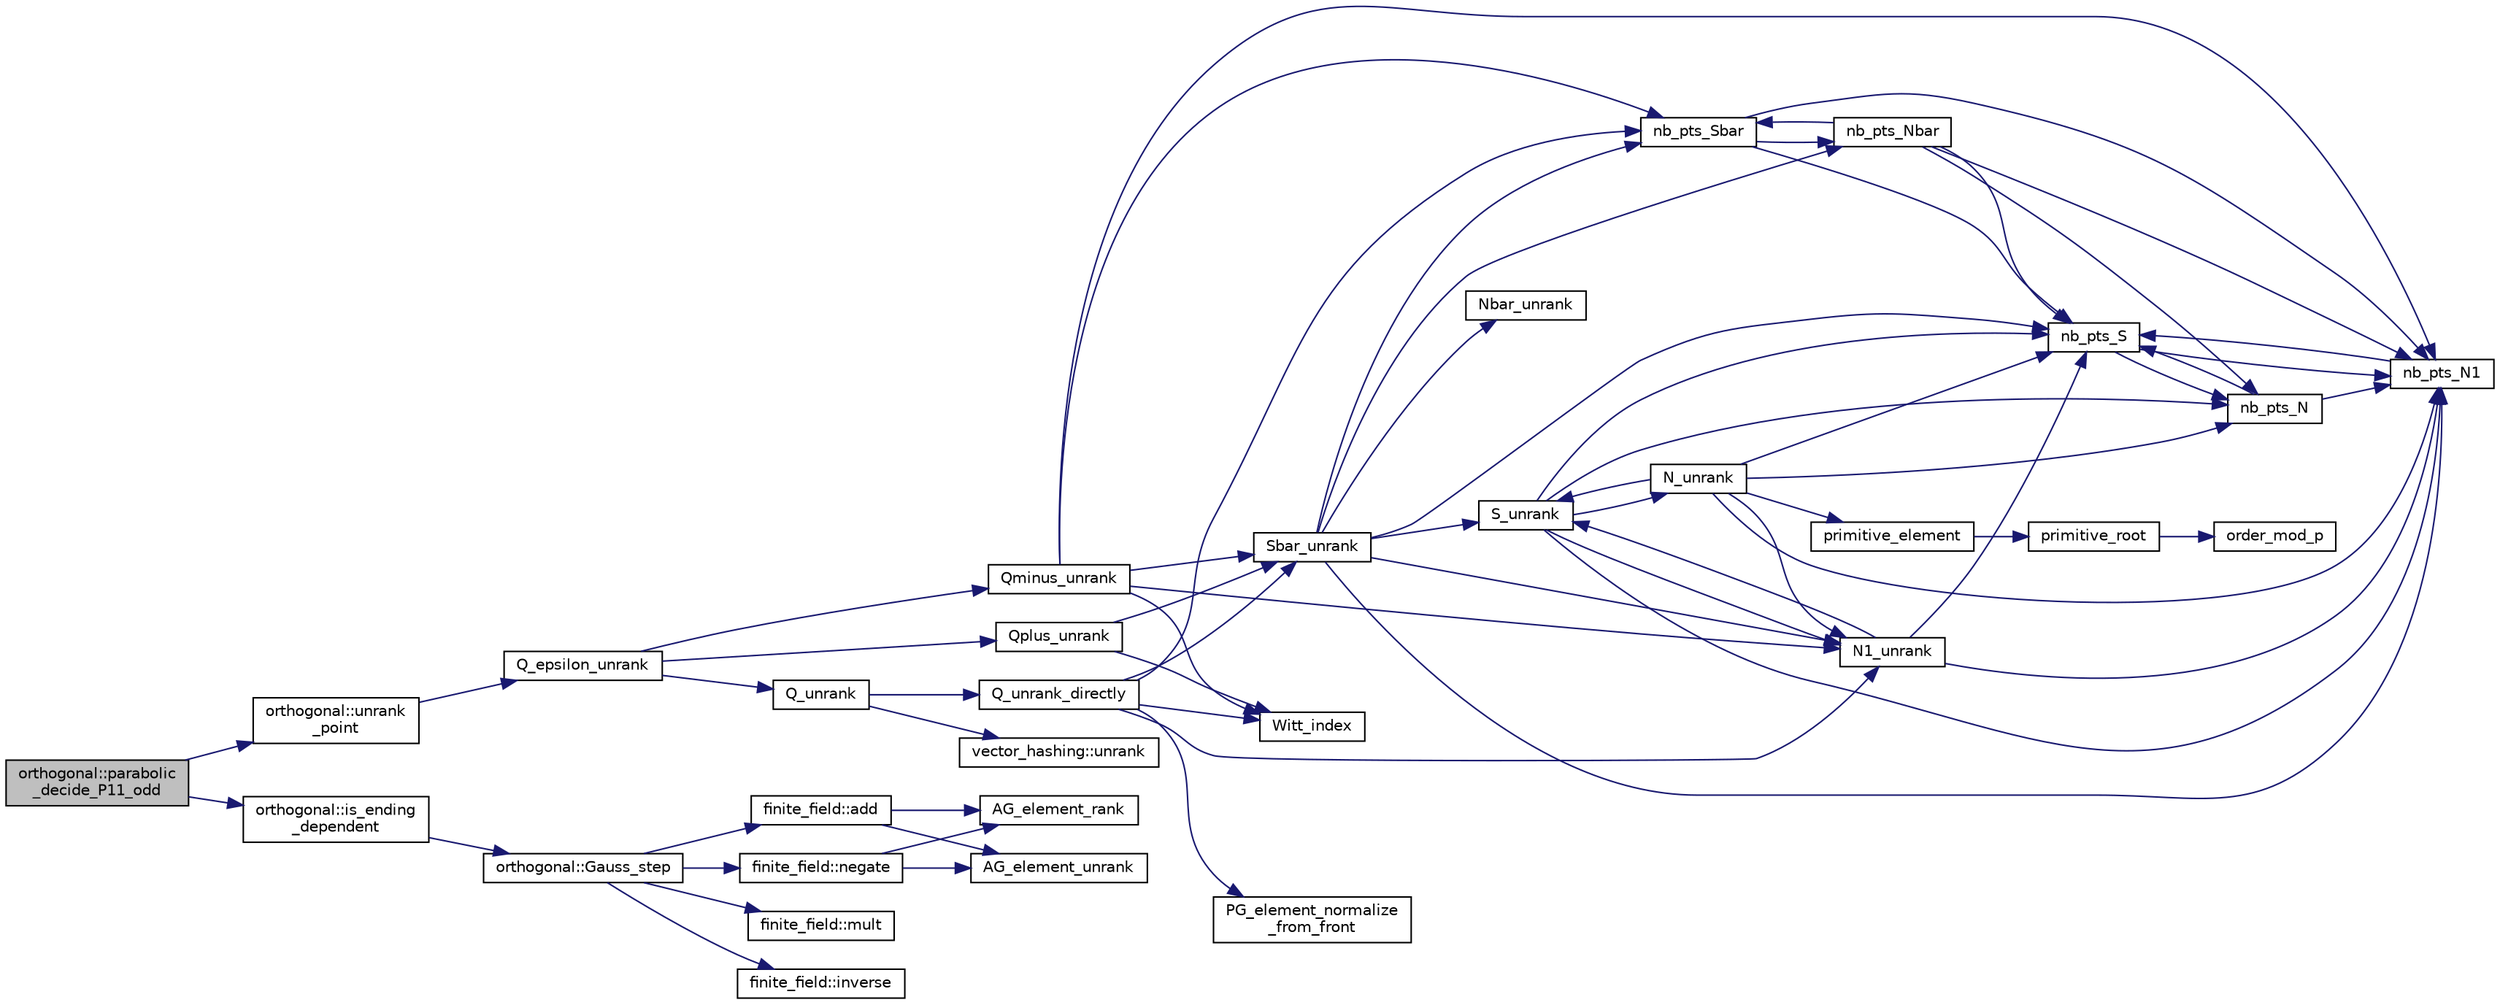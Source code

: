 digraph "orthogonal::parabolic_decide_P11_odd"
{
  edge [fontname="Helvetica",fontsize="10",labelfontname="Helvetica",labelfontsize="10"];
  node [fontname="Helvetica",fontsize="10",shape=record];
  rankdir="LR";
  Node14900 [label="orthogonal::parabolic\l_decide_P11_odd",height=0.2,width=0.4,color="black", fillcolor="grey75", style="filled", fontcolor="black"];
  Node14900 -> Node14901 [color="midnightblue",fontsize="10",style="solid",fontname="Helvetica"];
  Node14901 [label="orthogonal::unrank\l_point",height=0.2,width=0.4,color="black", fillcolor="white", style="filled",URL="$d7/daa/classorthogonal.html#ab655117100f7c66c19817b84ac5ac0a0"];
  Node14901 -> Node14902 [color="midnightblue",fontsize="10",style="solid",fontname="Helvetica"];
  Node14902 [label="Q_epsilon_unrank",height=0.2,width=0.4,color="black", fillcolor="white", style="filled",URL="$d4/d67/geometry_8h.html#af162c4d30d4a6528299e37551c353e7b"];
  Node14902 -> Node14903 [color="midnightblue",fontsize="10",style="solid",fontname="Helvetica"];
  Node14903 [label="Q_unrank",height=0.2,width=0.4,color="black", fillcolor="white", style="filled",URL="$db/da0/lib_2foundations_2geometry_2orthogonal__points_8_c.html#a6d02923d5b54ef796934e753e6f5b65b"];
  Node14903 -> Node14904 [color="midnightblue",fontsize="10",style="solid",fontname="Helvetica"];
  Node14904 [label="vector_hashing::unrank",height=0.2,width=0.4,color="black", fillcolor="white", style="filled",URL="$d8/daa/classvector__hashing.html#abbebd3a96a6d27a34b9b49af99e2ed3d"];
  Node14903 -> Node14905 [color="midnightblue",fontsize="10",style="solid",fontname="Helvetica"];
  Node14905 [label="Q_unrank_directly",height=0.2,width=0.4,color="black", fillcolor="white", style="filled",URL="$db/da0/lib_2foundations_2geometry_2orthogonal__points_8_c.html#a105e7e72249e78fcf0785c69099d90ce"];
  Node14905 -> Node14906 [color="midnightblue",fontsize="10",style="solid",fontname="Helvetica"];
  Node14906 [label="Witt_index",height=0.2,width=0.4,color="black", fillcolor="white", style="filled",URL="$db/da0/lib_2foundations_2geometry_2orthogonal__points_8_c.html#ab3483ecb9859a6758f82b5327da50534"];
  Node14905 -> Node14907 [color="midnightblue",fontsize="10",style="solid",fontname="Helvetica"];
  Node14907 [label="nb_pts_Sbar",height=0.2,width=0.4,color="black", fillcolor="white", style="filled",URL="$db/da0/lib_2foundations_2geometry_2orthogonal__points_8_c.html#a986dda26505c9934c771578b084f67cc"];
  Node14907 -> Node14908 [color="midnightblue",fontsize="10",style="solid",fontname="Helvetica"];
  Node14908 [label="nb_pts_S",height=0.2,width=0.4,color="black", fillcolor="white", style="filled",URL="$db/da0/lib_2foundations_2geometry_2orthogonal__points_8_c.html#a9bc3dec6e722644d182738102c3e04f3"];
  Node14908 -> Node14909 [color="midnightblue",fontsize="10",style="solid",fontname="Helvetica"];
  Node14909 [label="nb_pts_N",height=0.2,width=0.4,color="black", fillcolor="white", style="filled",URL="$db/da0/lib_2foundations_2geometry_2orthogonal__points_8_c.html#a93e16898c27b1d1c0a6405a7b0615ba6"];
  Node14909 -> Node14908 [color="midnightblue",fontsize="10",style="solid",fontname="Helvetica"];
  Node14909 -> Node14910 [color="midnightblue",fontsize="10",style="solid",fontname="Helvetica"];
  Node14910 [label="nb_pts_N1",height=0.2,width=0.4,color="black", fillcolor="white", style="filled",URL="$db/da0/lib_2foundations_2geometry_2orthogonal__points_8_c.html#ae0f2e1c76523db67b4ec9629ccc35bc6"];
  Node14910 -> Node14908 [color="midnightblue",fontsize="10",style="solid",fontname="Helvetica"];
  Node14908 -> Node14910 [color="midnightblue",fontsize="10",style="solid",fontname="Helvetica"];
  Node14907 -> Node14911 [color="midnightblue",fontsize="10",style="solid",fontname="Helvetica"];
  Node14911 [label="nb_pts_Nbar",height=0.2,width=0.4,color="black", fillcolor="white", style="filled",URL="$db/da0/lib_2foundations_2geometry_2orthogonal__points_8_c.html#a51b4684a176c6841fd3cd6c34c684c2c"];
  Node14911 -> Node14907 [color="midnightblue",fontsize="10",style="solid",fontname="Helvetica"];
  Node14911 -> Node14909 [color="midnightblue",fontsize="10",style="solid",fontname="Helvetica"];
  Node14911 -> Node14908 [color="midnightblue",fontsize="10",style="solid",fontname="Helvetica"];
  Node14911 -> Node14910 [color="midnightblue",fontsize="10",style="solid",fontname="Helvetica"];
  Node14907 -> Node14910 [color="midnightblue",fontsize="10",style="solid",fontname="Helvetica"];
  Node14905 -> Node14912 [color="midnightblue",fontsize="10",style="solid",fontname="Helvetica"];
  Node14912 [label="Sbar_unrank",height=0.2,width=0.4,color="black", fillcolor="white", style="filled",URL="$db/da0/lib_2foundations_2geometry_2orthogonal__points_8_c.html#a65d9b9ccfff12dd92f4f4e8360701c98"];
  Node14912 -> Node14907 [color="midnightblue",fontsize="10",style="solid",fontname="Helvetica"];
  Node14912 -> Node14908 [color="midnightblue",fontsize="10",style="solid",fontname="Helvetica"];
  Node14912 -> Node14913 [color="midnightblue",fontsize="10",style="solid",fontname="Helvetica"];
  Node14913 [label="S_unrank",height=0.2,width=0.4,color="black", fillcolor="white", style="filled",URL="$db/da0/lib_2foundations_2geometry_2orthogonal__points_8_c.html#a18964a35af25f1b4a85f4eaeb1543d92"];
  Node14913 -> Node14908 [color="midnightblue",fontsize="10",style="solid",fontname="Helvetica"];
  Node14913 -> Node14909 [color="midnightblue",fontsize="10",style="solid",fontname="Helvetica"];
  Node14913 -> Node14910 [color="midnightblue",fontsize="10",style="solid",fontname="Helvetica"];
  Node14913 -> Node14914 [color="midnightblue",fontsize="10",style="solid",fontname="Helvetica"];
  Node14914 [label="N_unrank",height=0.2,width=0.4,color="black", fillcolor="white", style="filled",URL="$db/da0/lib_2foundations_2geometry_2orthogonal__points_8_c.html#ab79724bd19da3bc1b383550113f9d7aa"];
  Node14914 -> Node14908 [color="midnightblue",fontsize="10",style="solid",fontname="Helvetica"];
  Node14914 -> Node14909 [color="midnightblue",fontsize="10",style="solid",fontname="Helvetica"];
  Node14914 -> Node14913 [color="midnightblue",fontsize="10",style="solid",fontname="Helvetica"];
  Node14914 -> Node14910 [color="midnightblue",fontsize="10",style="solid",fontname="Helvetica"];
  Node14914 -> Node14915 [color="midnightblue",fontsize="10",style="solid",fontname="Helvetica"];
  Node14915 [label="N1_unrank",height=0.2,width=0.4,color="black", fillcolor="white", style="filled",URL="$db/da0/lib_2foundations_2geometry_2orthogonal__points_8_c.html#aa9427e27f7f207c1baff3a34cc5d78cf"];
  Node14915 -> Node14908 [color="midnightblue",fontsize="10",style="solid",fontname="Helvetica"];
  Node14915 -> Node14910 [color="midnightblue",fontsize="10",style="solid",fontname="Helvetica"];
  Node14915 -> Node14913 [color="midnightblue",fontsize="10",style="solid",fontname="Helvetica"];
  Node14914 -> Node14916 [color="midnightblue",fontsize="10",style="solid",fontname="Helvetica"];
  Node14916 [label="primitive_element",height=0.2,width=0.4,color="black", fillcolor="white", style="filled",URL="$db/da0/lib_2foundations_2geometry_2orthogonal__points_8_c.html#a97350390ec02c8cd9f54751708e28768"];
  Node14916 -> Node14917 [color="midnightblue",fontsize="10",style="solid",fontname="Helvetica"];
  Node14917 [label="primitive_root",height=0.2,width=0.4,color="black", fillcolor="white", style="filled",URL="$de/dc5/algebra__and__number__theory_8h.html#a0b6f7619d12ff2c4e60b852b820b0972"];
  Node14917 -> Node14918 [color="midnightblue",fontsize="10",style="solid",fontname="Helvetica"];
  Node14918 [label="order_mod_p",height=0.2,width=0.4,color="black", fillcolor="white", style="filled",URL="$df/dda/number__theory_8_c.html#aa38aa7e68ab81726a4462995135456b2"];
  Node14913 -> Node14915 [color="midnightblue",fontsize="10",style="solid",fontname="Helvetica"];
  Node14912 -> Node14911 [color="midnightblue",fontsize="10",style="solid",fontname="Helvetica"];
  Node14912 -> Node14910 [color="midnightblue",fontsize="10",style="solid",fontname="Helvetica"];
  Node14912 -> Node14919 [color="midnightblue",fontsize="10",style="solid",fontname="Helvetica"];
  Node14919 [label="Nbar_unrank",height=0.2,width=0.4,color="black", fillcolor="white", style="filled",URL="$db/da0/lib_2foundations_2geometry_2orthogonal__points_8_c.html#ad641d8fb061c898a2c18266e263fb278"];
  Node14912 -> Node14915 [color="midnightblue",fontsize="10",style="solid",fontname="Helvetica"];
  Node14905 -> Node14920 [color="midnightblue",fontsize="10",style="solid",fontname="Helvetica"];
  Node14920 [label="PG_element_normalize\l_from_front",height=0.2,width=0.4,color="black", fillcolor="white", style="filled",URL="$d4/d67/geometry_8h.html#af675caf5f9975573455c8d93cb56bf95"];
  Node14905 -> Node14915 [color="midnightblue",fontsize="10",style="solid",fontname="Helvetica"];
  Node14902 -> Node14921 [color="midnightblue",fontsize="10",style="solid",fontname="Helvetica"];
  Node14921 [label="Qplus_unrank",height=0.2,width=0.4,color="black", fillcolor="white", style="filled",URL="$db/da0/lib_2foundations_2geometry_2orthogonal__points_8_c.html#ad50512edd586919700e033744b4a03c8"];
  Node14921 -> Node14906 [color="midnightblue",fontsize="10",style="solid",fontname="Helvetica"];
  Node14921 -> Node14912 [color="midnightblue",fontsize="10",style="solid",fontname="Helvetica"];
  Node14902 -> Node14922 [color="midnightblue",fontsize="10",style="solid",fontname="Helvetica"];
  Node14922 [label="Qminus_unrank",height=0.2,width=0.4,color="black", fillcolor="white", style="filled",URL="$db/da0/lib_2foundations_2geometry_2orthogonal__points_8_c.html#ac2dd18f435ab479095b836a483c12c7d"];
  Node14922 -> Node14906 [color="midnightblue",fontsize="10",style="solid",fontname="Helvetica"];
  Node14922 -> Node14907 [color="midnightblue",fontsize="10",style="solid",fontname="Helvetica"];
  Node14922 -> Node14912 [color="midnightblue",fontsize="10",style="solid",fontname="Helvetica"];
  Node14922 -> Node14910 [color="midnightblue",fontsize="10",style="solid",fontname="Helvetica"];
  Node14922 -> Node14915 [color="midnightblue",fontsize="10",style="solid",fontname="Helvetica"];
  Node14900 -> Node14923 [color="midnightblue",fontsize="10",style="solid",fontname="Helvetica"];
  Node14923 [label="orthogonal::is_ending\l_dependent",height=0.2,width=0.4,color="black", fillcolor="white", style="filled",URL="$d7/daa/classorthogonal.html#ac73b14e7da4d8a1a84750c345dfabd99"];
  Node14923 -> Node14924 [color="midnightblue",fontsize="10",style="solid",fontname="Helvetica"];
  Node14924 [label="orthogonal::Gauss_step",height=0.2,width=0.4,color="black", fillcolor="white", style="filled",URL="$d7/daa/classorthogonal.html#acc98650297e4c16a55f881780df18ff1"];
  Node14924 -> Node14925 [color="midnightblue",fontsize="10",style="solid",fontname="Helvetica"];
  Node14925 [label="finite_field::negate",height=0.2,width=0.4,color="black", fillcolor="white", style="filled",URL="$df/d5a/classfinite__field.html#aa9d798298f25d4a9262b5bc5f1733e31"];
  Node14925 -> Node14926 [color="midnightblue",fontsize="10",style="solid",fontname="Helvetica"];
  Node14926 [label="AG_element_unrank",height=0.2,width=0.4,color="black", fillcolor="white", style="filled",URL="$d4/d67/geometry_8h.html#a4a33b86c87b2879b97cfa1327abe2885"];
  Node14925 -> Node14927 [color="midnightblue",fontsize="10",style="solid",fontname="Helvetica"];
  Node14927 [label="AG_element_rank",height=0.2,width=0.4,color="black", fillcolor="white", style="filled",URL="$d4/d67/geometry_8h.html#ab2ac908d07dd8038fd996e26bdc75c17"];
  Node14924 -> Node14928 [color="midnightblue",fontsize="10",style="solid",fontname="Helvetica"];
  Node14928 [label="finite_field::mult",height=0.2,width=0.4,color="black", fillcolor="white", style="filled",URL="$df/d5a/classfinite__field.html#a24fb5917aa6d4d656fd855b7f44a13b0"];
  Node14924 -> Node14929 [color="midnightblue",fontsize="10",style="solid",fontname="Helvetica"];
  Node14929 [label="finite_field::inverse",height=0.2,width=0.4,color="black", fillcolor="white", style="filled",URL="$df/d5a/classfinite__field.html#a69f2a12c01e70b7ce2d115c5221c9cdd"];
  Node14924 -> Node14930 [color="midnightblue",fontsize="10",style="solid",fontname="Helvetica"];
  Node14930 [label="finite_field::add",height=0.2,width=0.4,color="black", fillcolor="white", style="filled",URL="$df/d5a/classfinite__field.html#a8f12328a27500f3c7be0c849ebbc9d14"];
  Node14930 -> Node14926 [color="midnightblue",fontsize="10",style="solid",fontname="Helvetica"];
  Node14930 -> Node14927 [color="midnightblue",fontsize="10",style="solid",fontname="Helvetica"];
}
